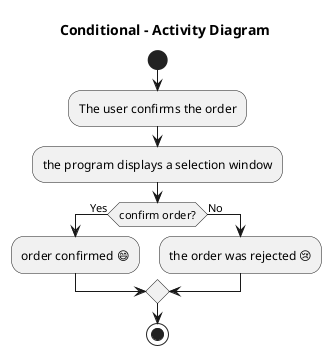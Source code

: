 @startuml

title Conditional - Activity Diagram 

start

:The user confirms the order;
:the program displays a selection window;

if (confirm order?) then (Yes)
  :order confirmed 😄;
else (No)
  :the order was rejected 😢;
endif

stop

@enduml
